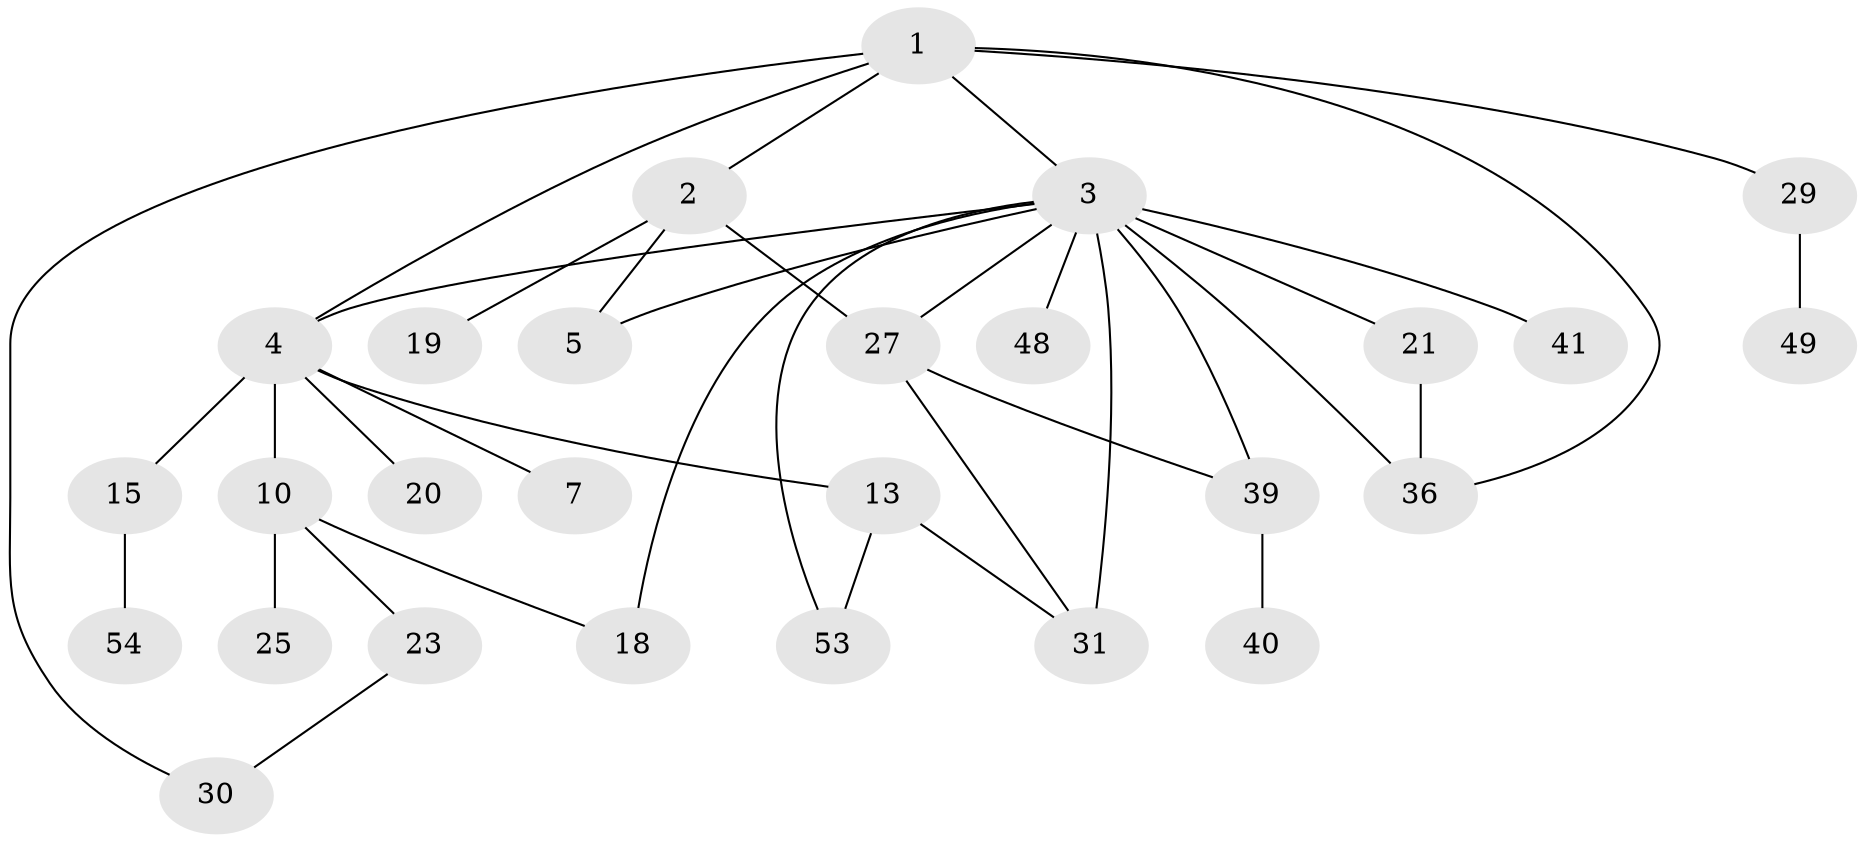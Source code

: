 // original degree distribution, {4: 0.12962962962962962, 5: 0.05555555555555555, 3: 0.24074074074074073, 1: 0.25925925925925924, 7: 0.037037037037037035, 2: 0.2777777777777778}
// Generated by graph-tools (version 1.1) at 2025/17/03/04/25 18:17:08]
// undirected, 27 vertices, 37 edges
graph export_dot {
graph [start="1"]
  node [color=gray90,style=filled];
  1 [super="+26"];
  2;
  3 [super="+9"];
  4 [super="+6"];
  5 [super="+16+12"];
  7;
  10 [super="+17+14"];
  13 [super="+45"];
  15;
  18 [super="+44"];
  19;
  20;
  21 [super="+47+32"];
  23 [super="+34"];
  25 [super="+42"];
  27 [super="+43"];
  29 [super="+35+33"];
  30 [super="+46"];
  31;
  36;
  39;
  40;
  41;
  48;
  49;
  53;
  54;
  1 -- 2;
  1 -- 3;
  1 -- 4;
  1 -- 36;
  1 -- 29;
  1 -- 30;
  2 -- 5;
  2 -- 19;
  2 -- 27;
  3 -- 48;
  3 -- 21 [weight=2];
  3 -- 36;
  3 -- 39;
  3 -- 41;
  3 -- 18;
  3 -- 53;
  3 -- 27;
  3 -- 31 [weight=2];
  3 -- 5;
  3 -- 4;
  4 -- 10 [weight=2];
  4 -- 15;
  4 -- 20;
  4 -- 7;
  4 -- 13;
  10 -- 25;
  10 -- 18;
  10 -- 23;
  13 -- 53;
  13 -- 31;
  15 -- 54;
  21 -- 36;
  23 -- 30;
  27 -- 31;
  27 -- 39;
  29 -- 49;
  39 -- 40;
}
